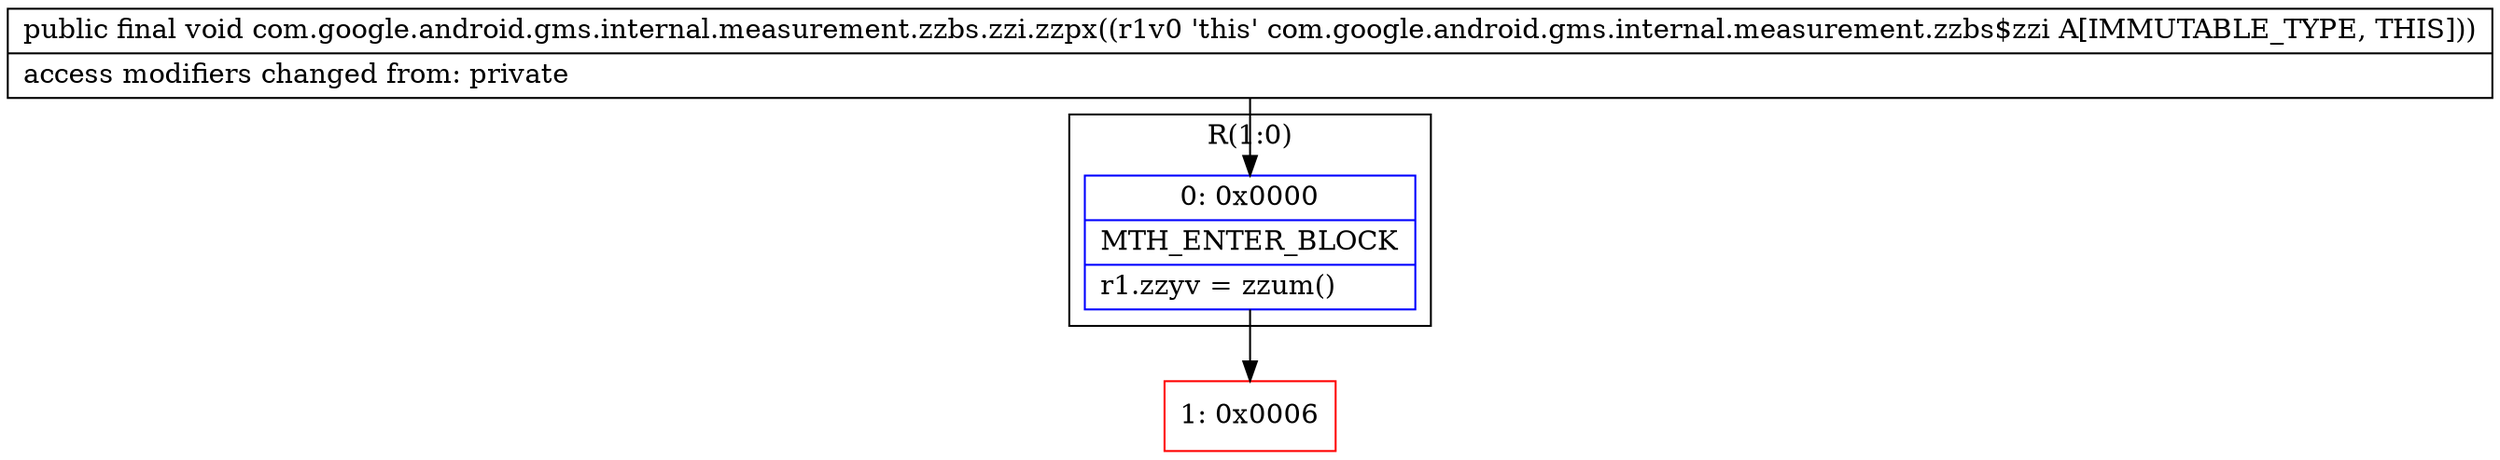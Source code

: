 digraph "CFG forcom.google.android.gms.internal.measurement.zzbs.zzi.zzpx()V" {
subgraph cluster_Region_1185898869 {
label = "R(1:0)";
node [shape=record,color=blue];
Node_0 [shape=record,label="{0\:\ 0x0000|MTH_ENTER_BLOCK\l|r1.zzyv = zzum()\l}"];
}
Node_1 [shape=record,color=red,label="{1\:\ 0x0006}"];
MethodNode[shape=record,label="{public final void com.google.android.gms.internal.measurement.zzbs.zzi.zzpx((r1v0 'this' com.google.android.gms.internal.measurement.zzbs$zzi A[IMMUTABLE_TYPE, THIS]))  | access modifiers changed from: private\l}"];
MethodNode -> Node_0;
Node_0 -> Node_1;
}

